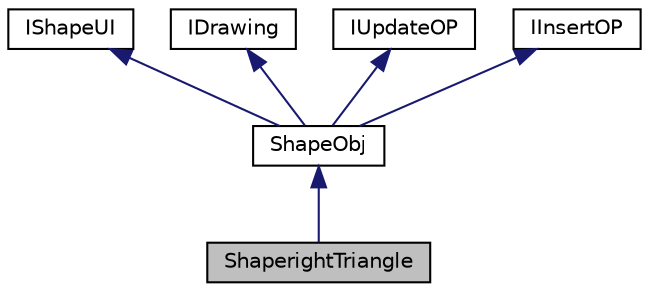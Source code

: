 digraph "ShaperightTriangle"
{
 // LATEX_PDF_SIZE
  edge [fontname="Helvetica",fontsize="10",labelfontname="Helvetica",labelfontsize="10"];
  node [fontname="Helvetica",fontsize="10",shape=record];
  Node0 [label="ShaperightTriangle",height=0.2,width=0.4,color="black", fillcolor="grey75", style="filled", fontcolor="black",tooltip=" "];
  Node1 -> Node0 [dir="back",color="midnightblue",fontsize="10",style="solid",fontname="Helvetica"];
  Node1 [label="ShapeObj",height=0.2,width=0.4,color="black", fillcolor="white", style="filled",URL="$classShapeLib_1_1VShape_1_1ShapeObj.html",tooltip="某一類的形狀.包含UI 的界面,繪製方式.更新方式.新增方式"];
  Node2 -> Node1 [dir="back",color="midnightblue",fontsize="10",style="solid",fontname="Helvetica"];
  Node2 [label="IShapeUI",height=0.2,width=0.4,color="black", fillcolor="white", style="filled",URL="$interfaceShapeLib_1_1VShape_1_1IShapeUI.html",tooltip=" "];
  Node3 -> Node1 [dir="back",color="midnightblue",fontsize="10",style="solid",fontname="Helvetica"];
  Node3 [label="IDrawing",height=0.2,width=0.4,color="black", fillcolor="white", style="filled",URL="$interfaceShapeLib_1_1VShape_1_1IDrawing.html",tooltip=" "];
  Node4 -> Node1 [dir="back",color="midnightblue",fontsize="10",style="solid",fontname="Helvetica"];
  Node4 [label="IUpdateOP",height=0.2,width=0.4,color="black", fillcolor="white", style="filled",URL="$interfaceShapeLib_1_1VShape_1_1IUpdateOP.html",tooltip=" "];
  Node5 -> Node1 [dir="back",color="midnightblue",fontsize="10",style="solid",fontname="Helvetica"];
  Node5 [label="IInsertOP",height=0.2,width=0.4,color="black", fillcolor="white", style="filled",URL="$interfaceShapeLib_1_1VShape_1_1IInsertOP.html",tooltip=" "];
}
